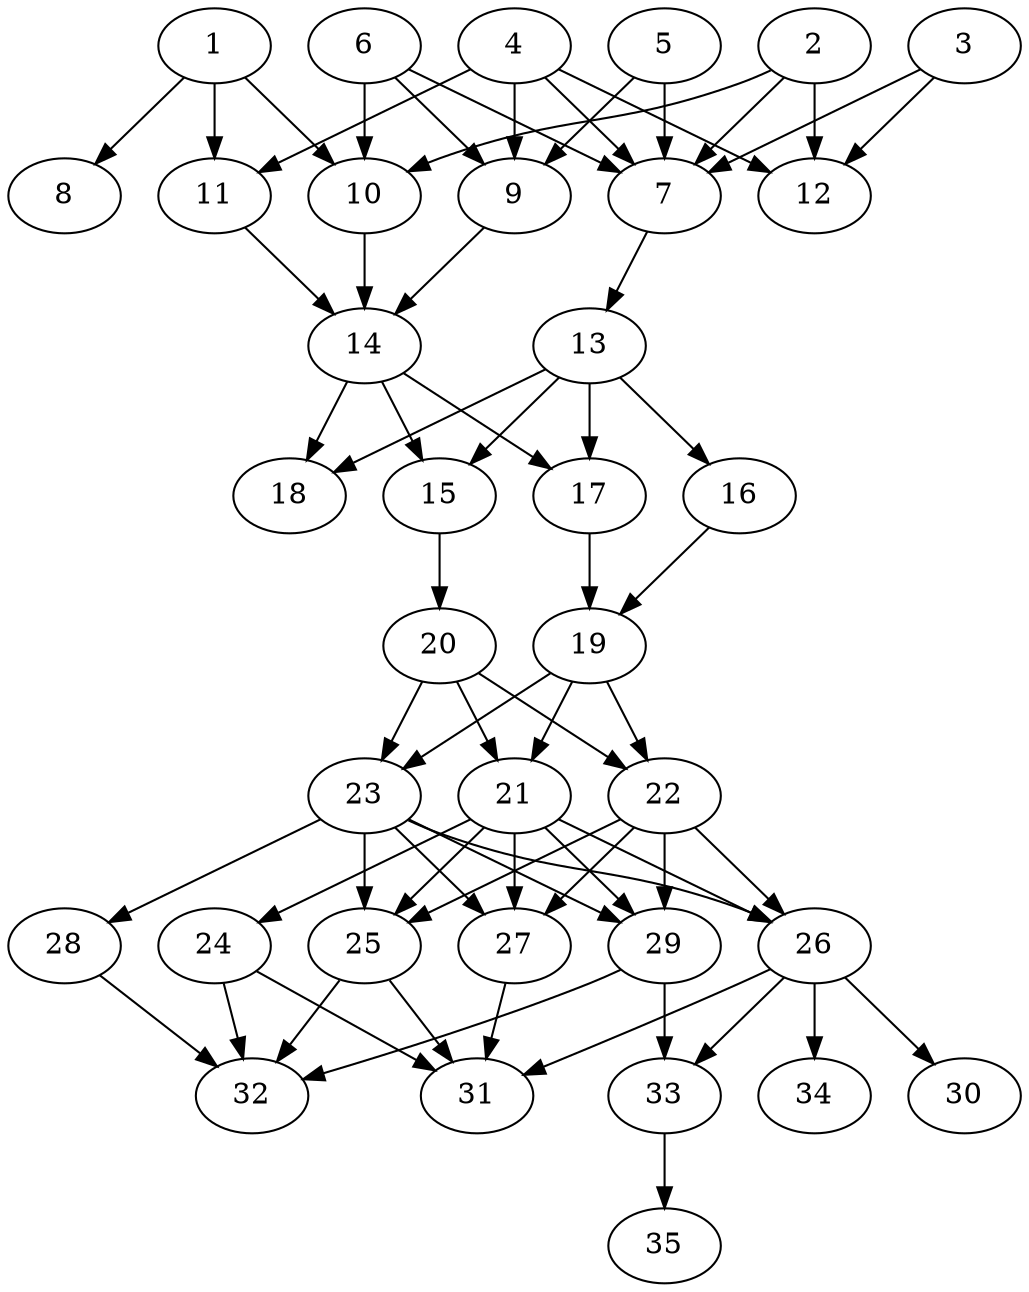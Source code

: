 // DAG automatically generated by daggen at Tue Aug  6 16:28:02 2019
// ./daggen --dot -n 35 --ccr 0.3 --fat 0.5 --regular 0.5 --density 0.8 --mindata 5242880 --maxdata 52428800 
digraph G {
  1 [size="77813760", alpha="0.05", expect_size="23344128"] 
  1 -> 8 [size ="23344128"]
  1 -> 10 [size ="23344128"]
  1 -> 11 [size ="23344128"]
  2 [size="119009280", alpha="0.04", expect_size="35702784"] 
  2 -> 7 [size ="35702784"]
  2 -> 10 [size ="35702784"]
  2 -> 12 [size ="35702784"]
  3 [size="38656000", alpha="0.10", expect_size="11596800"] 
  3 -> 7 [size ="11596800"]
  3 -> 12 [size ="11596800"]
  4 [size="21067093", alpha="0.12", expect_size="6320128"] 
  4 -> 7 [size ="6320128"]
  4 -> 9 [size ="6320128"]
  4 -> 11 [size ="6320128"]
  4 -> 12 [size ="6320128"]
  5 [size="96143360", alpha="0.08", expect_size="28843008"] 
  5 -> 7 [size ="28843008"]
  5 -> 9 [size ="28843008"]
  6 [size="30214827", alpha="0.08", expect_size="9064448"] 
  6 -> 7 [size ="9064448"]
  6 -> 9 [size ="9064448"]
  6 -> 10 [size ="9064448"]
  7 [size="18223787", alpha="0.05", expect_size="5467136"] 
  7 -> 13 [size ="5467136"]
  8 [size="70048427", alpha="0.20", expect_size="21014528"] 
  9 [size="74847573", alpha="0.01", expect_size="22454272"] 
  9 -> 14 [size ="22454272"]
  10 [size="91023360", alpha="0.14", expect_size="27307008"] 
  10 -> 14 [size ="27307008"]
  11 [size="93992960", alpha="0.08", expect_size="28197888"] 
  11 -> 14 [size ="28197888"]
  12 [size="137024853", alpha="0.16", expect_size="41107456"] 
  13 [size="172397227", alpha="0.05", expect_size="51719168"] 
  13 -> 15 [size ="51719168"]
  13 -> 16 [size ="51719168"]
  13 -> 17 [size ="51719168"]
  13 -> 18 [size ="51719168"]
  14 [size="95068160", alpha="0.16", expect_size="28520448"] 
  14 -> 15 [size ="28520448"]
  14 -> 17 [size ="28520448"]
  14 -> 18 [size ="28520448"]
  15 [size="29248853", alpha="0.06", expect_size="8774656"] 
  15 -> 20 [size ="8774656"]
  16 [size="89289387", alpha="0.17", expect_size="26786816"] 
  16 -> 19 [size ="26786816"]
  17 [size="148691627", alpha="0.17", expect_size="44607488"] 
  17 -> 19 [size ="44607488"]
  18 [size="30204587", alpha="0.10", expect_size="9061376"] 
  19 [size="29238613", alpha="0.11", expect_size="8771584"] 
  19 -> 21 [size ="8771584"]
  19 -> 22 [size ="8771584"]
  19 -> 23 [size ="8771584"]
  20 [size="35505493", alpha="0.07", expect_size="10651648"] 
  20 -> 21 [size ="10651648"]
  20 -> 22 [size ="10651648"]
  20 -> 23 [size ="10651648"]
  21 [size="148370773", alpha="0.10", expect_size="44511232"] 
  21 -> 24 [size ="44511232"]
  21 -> 25 [size ="44511232"]
  21 -> 26 [size ="44511232"]
  21 -> 27 [size ="44511232"]
  21 -> 29 [size ="44511232"]
  22 [size="57535147", alpha="0.06", expect_size="17260544"] 
  22 -> 25 [size ="17260544"]
  22 -> 26 [size ="17260544"]
  22 -> 27 [size ="17260544"]
  22 -> 29 [size ="17260544"]
  23 [size="26245120", alpha="0.05", expect_size="7873536"] 
  23 -> 25 [size ="7873536"]
  23 -> 26 [size ="7873536"]
  23 -> 27 [size ="7873536"]
  23 -> 28 [size ="7873536"]
  23 -> 29 [size ="7873536"]
  24 [size="62317227", alpha="0.05", expect_size="18695168"] 
  24 -> 31 [size ="18695168"]
  24 -> 32 [size ="18695168"]
  25 [size="28446720", alpha="0.14", expect_size="8534016"] 
  25 -> 31 [size ="8534016"]
  25 -> 32 [size ="8534016"]
  26 [size="78848000", alpha="0.05", expect_size="23654400"] 
  26 -> 30 [size ="23654400"]
  26 -> 31 [size ="23654400"]
  26 -> 33 [size ="23654400"]
  26 -> 34 [size ="23654400"]
  27 [size="57060693", alpha="0.16", expect_size="17118208"] 
  27 -> 31 [size ="17118208"]
  28 [size="31368533", alpha="0.14", expect_size="9410560"] 
  28 -> 32 [size ="9410560"]
  29 [size="112288427", alpha="0.19", expect_size="33686528"] 
  29 -> 32 [size ="33686528"]
  29 -> 33 [size ="33686528"]
  30 [size="43605333", alpha="0.14", expect_size="13081600"] 
  31 [size="98071893", alpha="0.18", expect_size="29421568"] 
  32 [size="21445973", alpha="0.17", expect_size="6433792"] 
  33 [size="72553813", alpha="0.16", expect_size="21766144"] 
  33 -> 35 [size ="21766144"]
  34 [size="115292160", alpha="0.05", expect_size="34587648"] 
  35 [size="153248427", alpha="0.16", expect_size="45974528"] 
}
